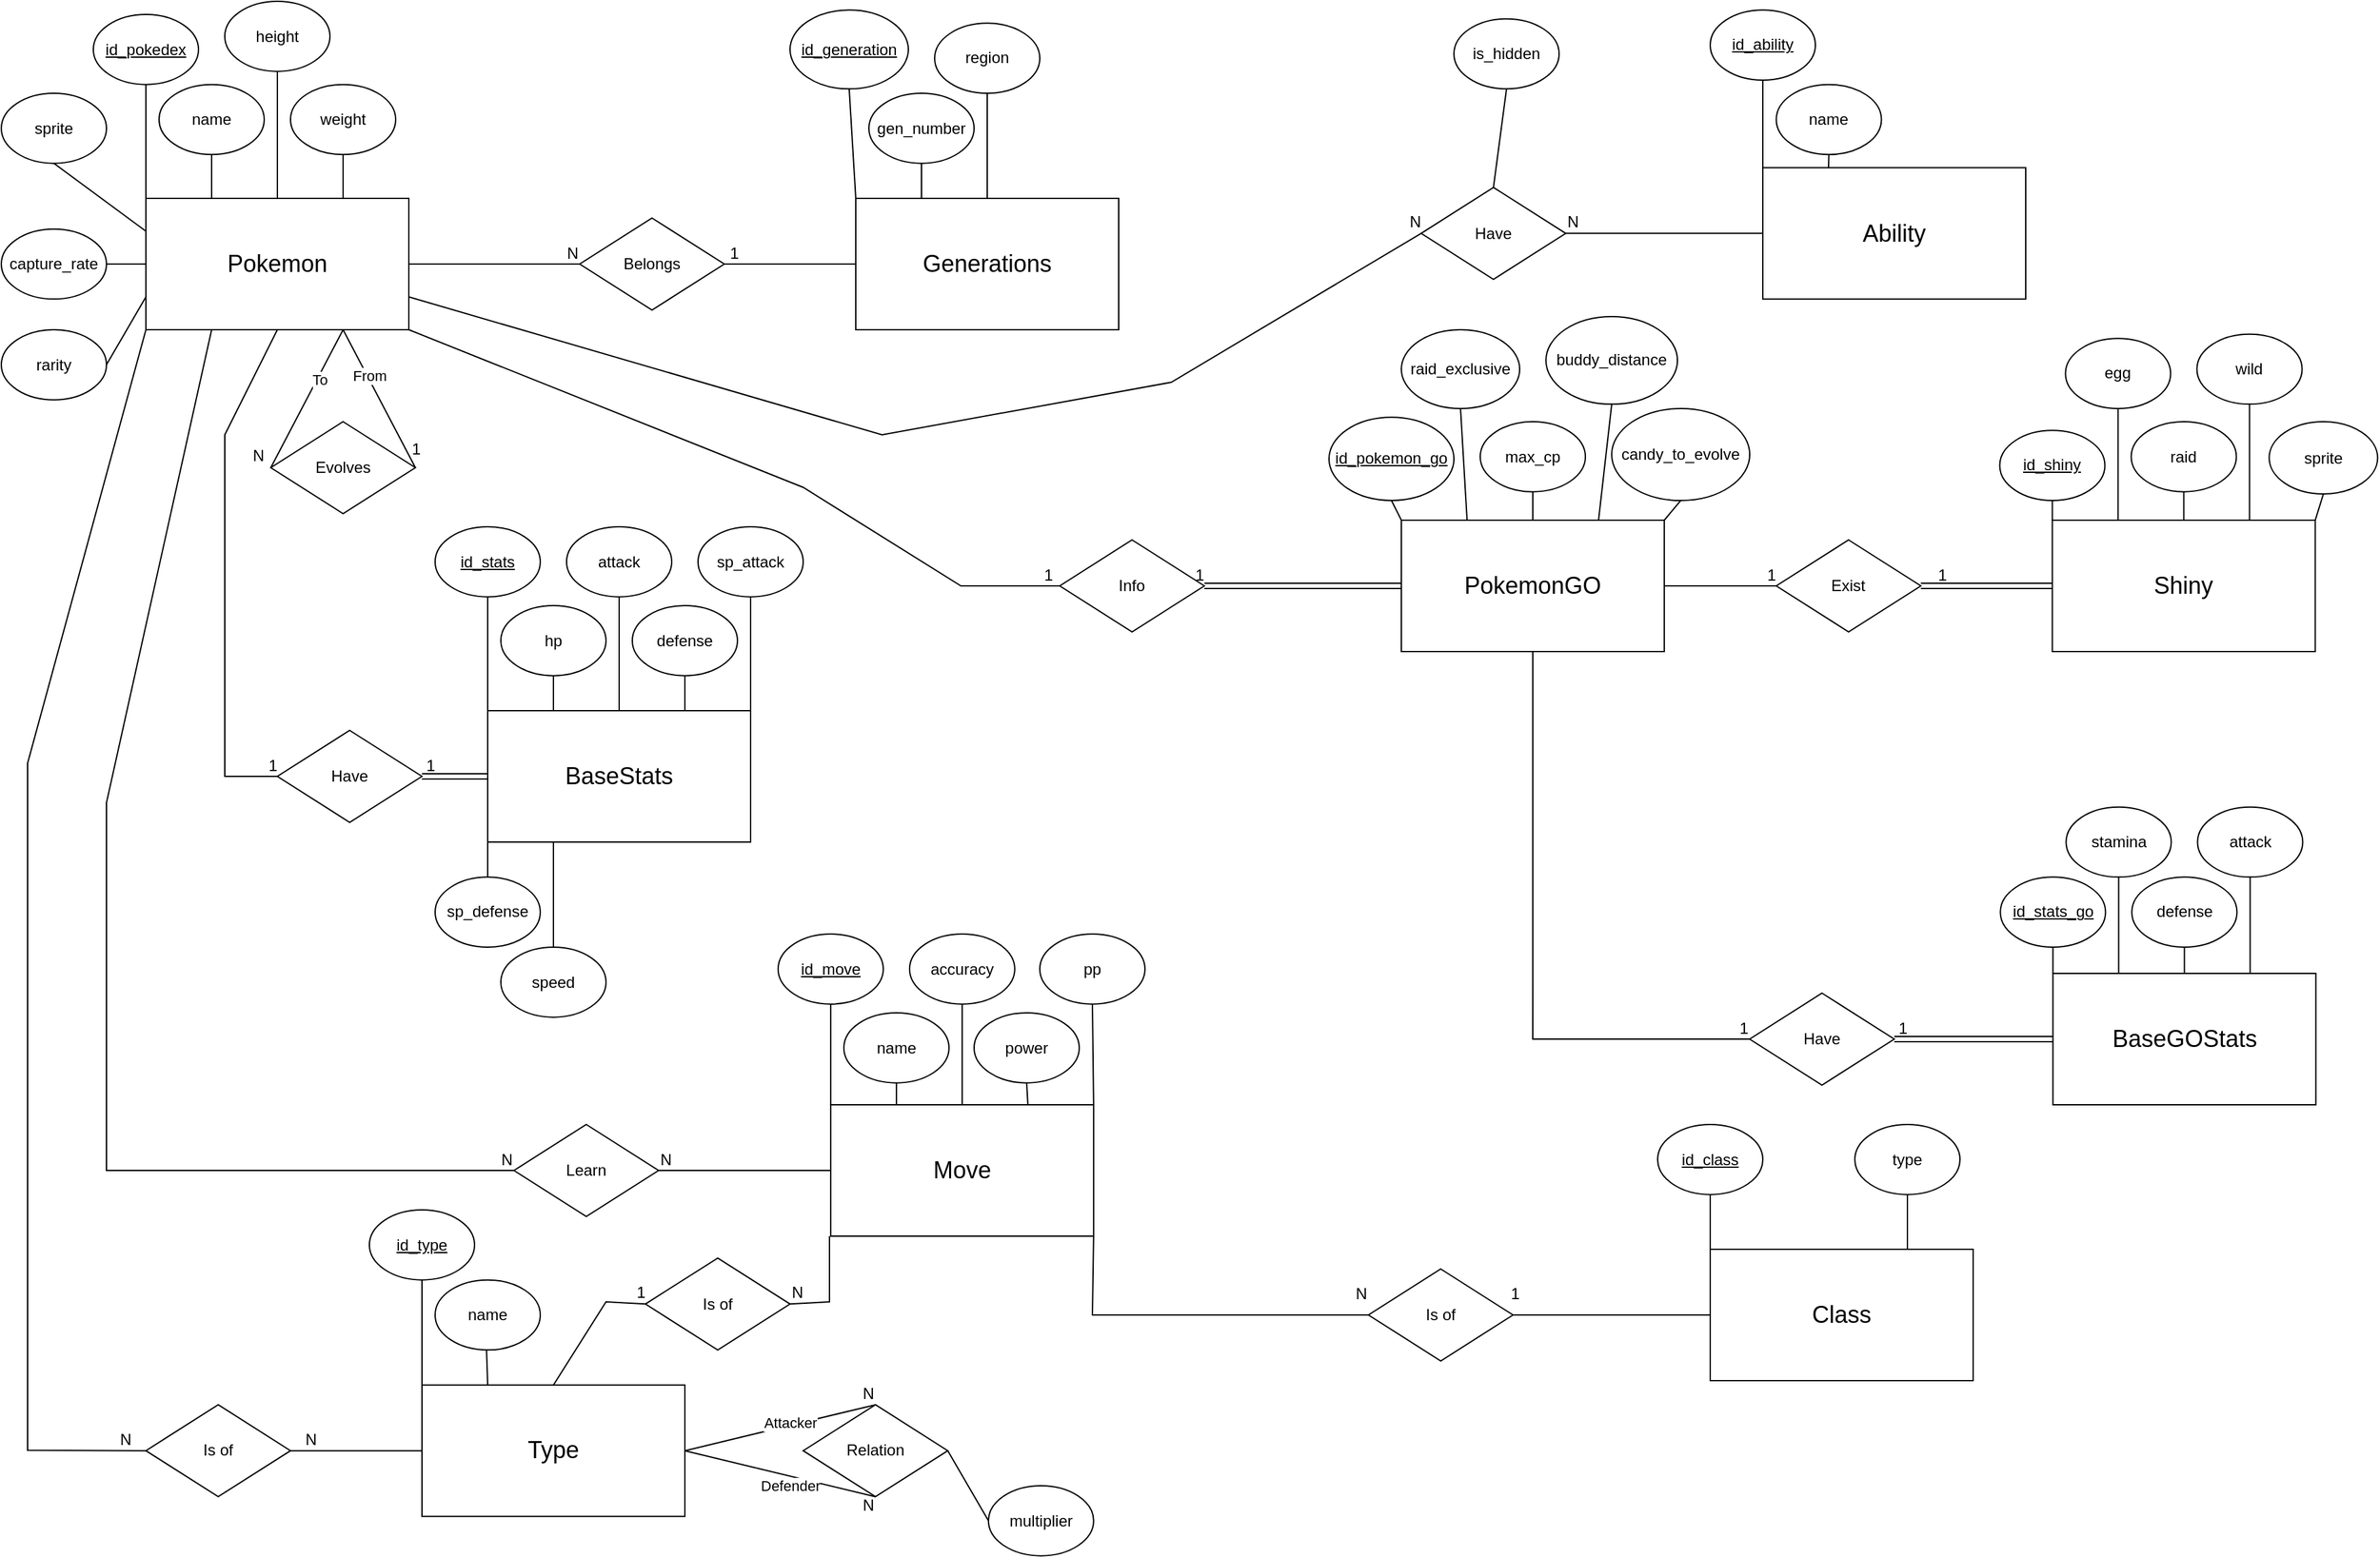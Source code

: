 <mxfile>
    <diagram id="R2lEEEUBdFMjLlhIrx00" name="Page-1">
        <mxGraphModel dx="860" dy="490" grid="1" gridSize="10" guides="1" tooltips="1" connect="1" arrows="1" fold="1" page="1" pageScale="1" pageWidth="1920" pageHeight="1200" math="0" shadow="0" extFonts="Permanent Marker^https://fonts.googleapis.com/css?family=Permanent+Marker">
            <root>
                <mxCell id="0"/>
                <mxCell id="1" parent="0"/>
                <mxCell id="UgMfafSLkVDqZi9sD24F-9" value="&lt;font style=&quot;font-size: 18px;&quot;&gt;Pokemon&lt;/font&gt;" style="rounded=0;whiteSpace=wrap;html=1;" parent="1" vertex="1">
                    <mxGeometry x="130" y="160" width="200" height="100" as="geometry"/>
                </mxCell>
                <mxCell id="UgMfafSLkVDqZi9sD24F-11" value="&lt;font style=&quot;font-size: 12px;&quot;&gt;&lt;u style=&quot;&quot;&gt;id_pokedex&lt;/u&gt;&lt;/font&gt;" style="ellipse;whiteSpace=wrap;html=1;" parent="1" vertex="1">
                    <mxGeometry x="90" y="20" width="80" height="53.33" as="geometry"/>
                </mxCell>
                <mxCell id="UgMfafSLkVDqZi9sD24F-12" value="" style="endArrow=none;html=1;rounded=0;entryX=0.5;entryY=1;entryDx=0;entryDy=0;exitX=0;exitY=0;exitDx=0;exitDy=0;" parent="1" source="UgMfafSLkVDqZi9sD24F-9" target="UgMfafSLkVDqZi9sD24F-11" edge="1">
                    <mxGeometry width="50" height="50" relative="1" as="geometry">
                        <mxPoint x="660" y="250" as="sourcePoint"/>
                        <mxPoint x="710" y="200" as="targetPoint"/>
                    </mxGeometry>
                </mxCell>
                <mxCell id="UgMfafSLkVDqZi9sD24F-13" value="&lt;font style=&quot;font-size: 12px;&quot;&gt;name&lt;/font&gt;" style="ellipse;whiteSpace=wrap;html=1;" parent="1" vertex="1">
                    <mxGeometry x="140" y="73.33" width="80" height="53.33" as="geometry"/>
                </mxCell>
                <mxCell id="UgMfafSLkVDqZi9sD24F-15" value="" style="endArrow=none;html=1;rounded=0;entryX=0.5;entryY=1;entryDx=0;entryDy=0;exitX=0.25;exitY=0;exitDx=0;exitDy=0;" parent="1" source="UgMfafSLkVDqZi9sD24F-9" target="UgMfafSLkVDqZi9sD24F-13" edge="1">
                    <mxGeometry width="50" height="50" relative="1" as="geometry">
                        <mxPoint x="660" y="270" as="sourcePoint"/>
                        <mxPoint x="710" y="220" as="targetPoint"/>
                    </mxGeometry>
                </mxCell>
                <mxCell id="UgMfafSLkVDqZi9sD24F-16" value="&lt;font style=&quot;font-size: 12px;&quot;&gt;height&lt;br&gt;&lt;/font&gt;" style="ellipse;whiteSpace=wrap;html=1;" parent="1" vertex="1">
                    <mxGeometry x="190" y="10" width="80" height="53.33" as="geometry"/>
                </mxCell>
                <mxCell id="UgMfafSLkVDqZi9sD24F-17" value="" style="endArrow=none;html=1;rounded=0;entryX=0.5;entryY=1;entryDx=0;entryDy=0;exitX=0.5;exitY=0;exitDx=0;exitDy=0;" parent="1" source="UgMfafSLkVDqZi9sD24F-9" target="UgMfafSLkVDqZi9sD24F-16" edge="1">
                    <mxGeometry width="50" height="50" relative="1" as="geometry">
                        <mxPoint x="660" y="270" as="sourcePoint"/>
                        <mxPoint x="710" y="220" as="targetPoint"/>
                    </mxGeometry>
                </mxCell>
                <mxCell id="UgMfafSLkVDqZi9sD24F-18" value="&lt;font style=&quot;font-size: 12px;&quot;&gt;weight&lt;br&gt;&lt;/font&gt;" style="ellipse;whiteSpace=wrap;html=1;" parent="1" vertex="1">
                    <mxGeometry x="240" y="73.33" width="80" height="53.33" as="geometry"/>
                </mxCell>
                <mxCell id="UgMfafSLkVDqZi9sD24F-19" value="" style="endArrow=none;html=1;rounded=0;entryX=0.5;entryY=1;entryDx=0;entryDy=0;exitX=0.75;exitY=0;exitDx=0;exitDy=0;" parent="1" source="UgMfafSLkVDqZi9sD24F-9" target="UgMfafSLkVDqZi9sD24F-18" edge="1">
                    <mxGeometry width="50" height="50" relative="1" as="geometry">
                        <mxPoint x="660" y="270" as="sourcePoint"/>
                        <mxPoint x="710" y="220" as="targetPoint"/>
                    </mxGeometry>
                </mxCell>
                <mxCell id="UgMfafSLkVDqZi9sD24F-20" value="&lt;font style=&quot;font-size: 12px;&quot;&gt;sprite&lt;br&gt;&lt;/font&gt;" style="ellipse;whiteSpace=wrap;html=1;" parent="1" vertex="1">
                    <mxGeometry x="20" y="80.0" width="80" height="53.33" as="geometry"/>
                </mxCell>
                <mxCell id="UgMfafSLkVDqZi9sD24F-21" value="" style="endArrow=none;html=1;rounded=0;entryX=0.5;entryY=1;entryDx=0;entryDy=0;exitX=0;exitY=0.25;exitDx=0;exitDy=0;" parent="1" source="UgMfafSLkVDqZi9sD24F-9" target="UgMfafSLkVDqZi9sD24F-20" edge="1">
                    <mxGeometry width="50" height="50" relative="1" as="geometry">
                        <mxPoint x="660" y="270" as="sourcePoint"/>
                        <mxPoint x="710" y="220" as="targetPoint"/>
                    </mxGeometry>
                </mxCell>
                <mxCell id="UgMfafSLkVDqZi9sD24F-22" value="&lt;font style=&quot;font-size: 12px;&quot;&gt;capture_rate&lt;br&gt;&lt;/font&gt;" style="ellipse;whiteSpace=wrap;html=1;" parent="1" vertex="1">
                    <mxGeometry x="20" y="183.34" width="80" height="53.33" as="geometry"/>
                </mxCell>
                <mxCell id="UgMfafSLkVDqZi9sD24F-23" value="" style="endArrow=none;html=1;rounded=0;entryX=1;entryY=0.5;entryDx=0;entryDy=0;exitX=0;exitY=0.5;exitDx=0;exitDy=0;" parent="1" source="UgMfafSLkVDqZi9sD24F-9" target="UgMfafSLkVDqZi9sD24F-22" edge="1">
                    <mxGeometry width="50" height="50" relative="1" as="geometry">
                        <mxPoint x="660" y="270" as="sourcePoint"/>
                        <mxPoint x="50" y="210" as="targetPoint"/>
                    </mxGeometry>
                </mxCell>
                <mxCell id="UgMfafSLkVDqZi9sD24F-24" value="Evolves" style="rhombus;whiteSpace=wrap;html=1;" parent="1" vertex="1">
                    <mxGeometry x="225" y="330" width="110" height="70" as="geometry"/>
                </mxCell>
                <mxCell id="UgMfafSLkVDqZi9sD24F-36" value="&lt;font style=&quot;font-size: 12px;&quot;&gt;rarity&lt;br&gt;&lt;/font&gt;" style="ellipse;whiteSpace=wrap;html=1;" parent="1" vertex="1">
                    <mxGeometry x="20" y="260.01" width="80" height="53.33" as="geometry"/>
                </mxCell>
                <mxCell id="15" value="&lt;font style=&quot;font-size: 18px;&quot;&gt;Generations&lt;/font&gt;" style="rounded=0;whiteSpace=wrap;html=1;" parent="1" vertex="1">
                    <mxGeometry x="670" y="160.01" width="200" height="100" as="geometry"/>
                </mxCell>
                <mxCell id="18" value="&lt;font style=&quot;font-size: 12px;&quot;&gt;&lt;u&gt;id_generation&lt;/u&gt;&lt;br&gt;&lt;/font&gt;" style="ellipse;whiteSpace=wrap;html=1;" parent="1" vertex="1">
                    <mxGeometry x="620" y="16.66" width="90" height="60" as="geometry"/>
                </mxCell>
                <mxCell id="19" value="" style="endArrow=none;html=1;entryX=0.5;entryY=1;entryDx=0;entryDy=0;exitX=0;exitY=0;exitDx=0;exitDy=0;" parent="1" source="15" target="18" edge="1">
                    <mxGeometry width="50" height="50" relative="1" as="geometry">
                        <mxPoint x="1060" y="140" as="sourcePoint"/>
                        <mxPoint x="930" y="360" as="targetPoint"/>
                    </mxGeometry>
                </mxCell>
                <mxCell id="20" value="&lt;font style=&quot;font-size: 12px;&quot;&gt;gen_number&lt;br&gt;&lt;/font&gt;" style="ellipse;whiteSpace=wrap;html=1;" parent="1" vertex="1">
                    <mxGeometry x="680" y="80.0" width="80" height="53.33" as="geometry"/>
                </mxCell>
                <mxCell id="21" value="" style="endArrow=none;html=1;entryX=0.5;entryY=1;entryDx=0;entryDy=0;exitX=0.25;exitY=0;exitDx=0;exitDy=0;" parent="1" source="15" target="20" edge="1">
                    <mxGeometry width="50" height="50" relative="1" as="geometry">
                        <mxPoint x="700" y="290" as="sourcePoint"/>
                        <mxPoint x="750" y="240" as="targetPoint"/>
                    </mxGeometry>
                </mxCell>
                <mxCell id="22" value="" style="endArrow=none;html=1;entryX=0;entryY=0.75;entryDx=0;entryDy=0;exitX=1;exitY=0.5;exitDx=0;exitDy=0;" parent="1" source="UgMfafSLkVDqZi9sD24F-36" target="UgMfafSLkVDqZi9sD24F-9" edge="1">
                    <mxGeometry width="50" height="50" relative="1" as="geometry">
                        <mxPoint x="580" y="300" as="sourcePoint"/>
                        <mxPoint x="630" y="250" as="targetPoint"/>
                    </mxGeometry>
                </mxCell>
                <mxCell id="26" value="Belongs" style="rhombus;whiteSpace=wrap;html=1;" parent="1" vertex="1">
                    <mxGeometry x="460" y="175.0" width="110" height="70" as="geometry"/>
                </mxCell>
                <mxCell id="36" value="&lt;font style=&quot;font-size: 12px;&quot;&gt;region&lt;br&gt;&lt;/font&gt;" style="ellipse;whiteSpace=wrap;html=1;" parent="1" vertex="1">
                    <mxGeometry x="730" y="26.67" width="80" height="53.33" as="geometry"/>
                </mxCell>
                <mxCell id="37" value="" style="endArrow=none;html=1;entryX=0.5;entryY=1;entryDx=0;entryDy=0;exitX=0.5;exitY=0;exitDx=0;exitDy=0;" parent="1" source="15" target="36" edge="1">
                    <mxGeometry width="50" height="50" relative="1" as="geometry">
                        <mxPoint x="810" y="340" as="sourcePoint"/>
                        <mxPoint x="860" y="290" as="targetPoint"/>
                    </mxGeometry>
                </mxCell>
                <mxCell id="45" value="&lt;span style=&quot;font-size: 18px;&quot;&gt;BaseStats&lt;/span&gt;" style="rounded=0;whiteSpace=wrap;html=1;" parent="1" vertex="1">
                    <mxGeometry x="390" y="550" width="200" height="100" as="geometry"/>
                </mxCell>
                <mxCell id="46" value="Have" style="rhombus;whiteSpace=wrap;html=1;" parent="1" vertex="1">
                    <mxGeometry x="230" y="565" width="110" height="70" as="geometry"/>
                </mxCell>
                <mxCell id="51" value="&lt;font style=&quot;font-size: 12px;&quot;&gt;&lt;u&gt;id_stats&lt;/u&gt;&lt;br&gt;&lt;/font&gt;" style="ellipse;whiteSpace=wrap;html=1;" parent="1" vertex="1">
                    <mxGeometry x="350" y="410" width="80" height="53.33" as="geometry"/>
                </mxCell>
                <mxCell id="52" value="" style="endArrow=none;html=1;fontSize=11;entryX=0.5;entryY=1;entryDx=0;entryDy=0;exitX=0;exitY=0;exitDx=0;exitDy=0;" parent="1" source="45" target="51" edge="1">
                    <mxGeometry width="50" height="50" relative="1" as="geometry">
                        <mxPoint x="620" y="460" as="sourcePoint"/>
                        <mxPoint x="670" y="410" as="targetPoint"/>
                    </mxGeometry>
                </mxCell>
                <mxCell id="53" value="&lt;font style=&quot;font-size: 12px;&quot;&gt;hp&lt;br&gt;&lt;/font&gt;" style="ellipse;whiteSpace=wrap;html=1;" parent="1" vertex="1">
                    <mxGeometry x="400" y="470.0" width="80" height="53.33" as="geometry"/>
                </mxCell>
                <mxCell id="54" value="" style="endArrow=none;html=1;fontSize=11;entryX=0.5;entryY=1;entryDx=0;entryDy=0;exitX=0.25;exitY=0;exitDx=0;exitDy=0;" parent="1" source="45" target="53" edge="1">
                    <mxGeometry width="50" height="50" relative="1" as="geometry">
                        <mxPoint x="620" y="460" as="sourcePoint"/>
                        <mxPoint x="670" y="410" as="targetPoint"/>
                    </mxGeometry>
                </mxCell>
                <mxCell id="55" value="&lt;font style=&quot;font-size: 12px;&quot;&gt;attack&lt;br&gt;&lt;/font&gt;" style="ellipse;whiteSpace=wrap;html=1;" parent="1" vertex="1">
                    <mxGeometry x="450" y="410.0" width="80" height="53.33" as="geometry"/>
                </mxCell>
                <mxCell id="56" value="" style="endArrow=none;html=1;fontSize=11;entryX=0.5;entryY=1;entryDx=0;entryDy=0;exitX=0.5;exitY=0;exitDx=0;exitDy=0;" parent="1" source="45" target="55" edge="1">
                    <mxGeometry width="50" height="50" relative="1" as="geometry">
                        <mxPoint x="500" y="490.0" as="sourcePoint"/>
                        <mxPoint x="730" y="350" as="targetPoint"/>
                    </mxGeometry>
                </mxCell>
                <mxCell id="57" value="&lt;font style=&quot;font-size: 12px;&quot;&gt;defense&lt;br&gt;&lt;/font&gt;" style="ellipse;whiteSpace=wrap;html=1;" parent="1" vertex="1">
                    <mxGeometry x="500" y="470.0" width="80" height="53.33" as="geometry"/>
                </mxCell>
                <mxCell id="58" value="" style="endArrow=none;html=1;fontSize=11;entryX=0.5;entryY=1;entryDx=0;entryDy=0;exitX=0.75;exitY=0;exitDx=0;exitDy=0;" parent="1" source="45" target="57" edge="1">
                    <mxGeometry width="50" height="50" relative="1" as="geometry">
                        <mxPoint x="600" y="530" as="sourcePoint"/>
                        <mxPoint x="770" y="410" as="targetPoint"/>
                    </mxGeometry>
                </mxCell>
                <mxCell id="59" value="&lt;font style=&quot;font-size: 12px;&quot;&gt;sp_attack&lt;br&gt;&lt;/font&gt;" style="ellipse;whiteSpace=wrap;html=1;" parent="1" vertex="1">
                    <mxGeometry x="550" y="410.0" width="80" height="53.33" as="geometry"/>
                </mxCell>
                <mxCell id="60" value="" style="endArrow=none;html=1;fontSize=11;entryX=0.5;entryY=1;entryDx=0;entryDy=0;exitX=1;exitY=0;exitDx=0;exitDy=0;" parent="1" source="45" target="59" edge="1">
                    <mxGeometry width="50" height="50" relative="1" as="geometry">
                        <mxPoint x="620" y="500" as="sourcePoint"/>
                        <mxPoint x="850" y="360" as="targetPoint"/>
                    </mxGeometry>
                </mxCell>
                <mxCell id="61" value="&lt;font style=&quot;font-size: 12px;&quot;&gt;sp_defense&lt;br&gt;&lt;/font&gt;" style="ellipse;whiteSpace=wrap;html=1;" parent="1" vertex="1">
                    <mxGeometry x="350" y="676.67" width="80" height="53.33" as="geometry"/>
                </mxCell>
                <mxCell id="62" value="" style="endArrow=none;html=1;fontSize=11;entryX=0.5;entryY=0;entryDx=0;entryDy=0;exitX=0;exitY=1;exitDx=0;exitDy=0;" parent="1" source="45" target="61" edge="1">
                    <mxGeometry width="50" height="50" relative="1" as="geometry">
                        <mxPoint x="420" y="800" as="sourcePoint"/>
                        <mxPoint x="650" y="660" as="targetPoint"/>
                    </mxGeometry>
                </mxCell>
                <mxCell id="65" value="&lt;font style=&quot;font-size: 12px;&quot;&gt;speed&lt;br&gt;&lt;/font&gt;" style="ellipse;whiteSpace=wrap;html=1;" parent="1" vertex="1">
                    <mxGeometry x="400" y="730" width="80" height="53.33" as="geometry"/>
                </mxCell>
                <mxCell id="66" value="" style="endArrow=none;html=1;fontSize=11;entryX=0.5;entryY=0;entryDx=0;entryDy=0;exitX=0.25;exitY=1;exitDx=0;exitDy=0;" parent="1" source="45" target="65" edge="1">
                    <mxGeometry width="50" height="50" relative="1" as="geometry">
                        <mxPoint x="470" y="710" as="sourcePoint"/>
                        <mxPoint x="730" y="720" as="targetPoint"/>
                    </mxGeometry>
                </mxCell>
                <mxCell id="67" value="&lt;span style=&quot;font-size: 18px;&quot;&gt;Type&lt;/span&gt;" style="rounded=0;whiteSpace=wrap;html=1;" parent="1" vertex="1">
                    <mxGeometry x="340" y="1063.33" width="200" height="100" as="geometry"/>
                </mxCell>
                <mxCell id="70" value="Is of" style="rhombus;whiteSpace=wrap;html=1;" parent="1" vertex="1">
                    <mxGeometry x="130" y="1078.33" width="110" height="70" as="geometry"/>
                </mxCell>
                <mxCell id="74" value="&lt;font style=&quot;font-size: 12px;&quot;&gt;&lt;u&gt;id_type&lt;/u&gt;&lt;br&gt;&lt;/font&gt;" style="ellipse;whiteSpace=wrap;html=1;" parent="1" vertex="1">
                    <mxGeometry x="300" y="930" width="80" height="53.33" as="geometry"/>
                </mxCell>
                <mxCell id="75" value="" style="endArrow=none;html=1;fontSize=11;entryX=0.5;entryY=1;entryDx=0;entryDy=0;exitX=0;exitY=0;exitDx=0;exitDy=0;" parent="1" source="67" target="74" edge="1">
                    <mxGeometry width="50" height="50" relative="1" as="geometry">
                        <mxPoint x="340" y="1033.33" as="sourcePoint"/>
                        <mxPoint x="639.13" y="923.33" as="targetPoint"/>
                    </mxGeometry>
                </mxCell>
                <mxCell id="76" value="" style="endArrow=none;html=1;fontSize=11;entryX=0.489;entryY=1;entryDx=0;entryDy=0;entryPerimeter=0;exitX=0.25;exitY=0;exitDx=0;exitDy=0;" parent="1" source="67" target="77" edge="1">
                    <mxGeometry width="50" height="50" relative="1" as="geometry">
                        <mxPoint x="480" y="1053.33" as="sourcePoint"/>
                        <mxPoint x="409.13" y="1036.66" as="targetPoint"/>
                    </mxGeometry>
                </mxCell>
                <mxCell id="77" value="&lt;font style=&quot;font-size: 12px;&quot;&gt;name&lt;br&gt;&lt;/font&gt;" style="ellipse;whiteSpace=wrap;html=1;" parent="1" vertex="1">
                    <mxGeometry x="350" y="983.33" width="80" height="53.33" as="geometry"/>
                </mxCell>
                <mxCell id="78" value="Have" style="rhombus;whiteSpace=wrap;html=1;" parent="1" vertex="1">
                    <mxGeometry x="1100.09" y="151.67" width="110" height="70" as="geometry"/>
                </mxCell>
                <mxCell id="79" value="&lt;span style=&quot;font-size: 18px;&quot;&gt;Ability&lt;/span&gt;" style="rounded=0;whiteSpace=wrap;html=1;" parent="1" vertex="1">
                    <mxGeometry x="1360" y="136.67" width="200" height="100" as="geometry"/>
                </mxCell>
                <mxCell id="88" value="&lt;font style=&quot;font-size: 12px;&quot;&gt;&lt;u&gt;id_ability&lt;/u&gt;&lt;br&gt;&lt;/font&gt;" style="ellipse;whiteSpace=wrap;html=1;" parent="1" vertex="1">
                    <mxGeometry x="1320" y="16.66" width="80" height="53.33" as="geometry"/>
                </mxCell>
                <mxCell id="89" value="" style="endArrow=none;html=1;fontSize=11;entryX=0.5;entryY=1;entryDx=0;entryDy=0;exitX=0;exitY=0;exitDx=0;exitDy=0;" parent="1" source="79" target="88" edge="1">
                    <mxGeometry width="50" height="50" relative="1" as="geometry">
                        <mxPoint x="1450.09" y="131.67" as="sourcePoint"/>
                        <mxPoint x="1730.09" y="-8.33" as="targetPoint"/>
                    </mxGeometry>
                </mxCell>
                <mxCell id="90" value="&lt;font style=&quot;font-size: 12px;&quot;&gt;name&lt;br&gt;&lt;/font&gt;" style="ellipse;whiteSpace=wrap;html=1;" parent="1" vertex="1">
                    <mxGeometry x="1370.24" y="73.33" width="80" height="53.33" as="geometry"/>
                </mxCell>
                <mxCell id="91" value="" style="endArrow=none;html=1;fontSize=11;entryX=0.5;entryY=1;entryDx=0;entryDy=0;exitX=0.25;exitY=0;exitDx=0;exitDy=0;" parent="1" source="79" target="90" edge="1">
                    <mxGeometry width="50" height="50" relative="1" as="geometry">
                        <mxPoint x="1500.09" y="131.67" as="sourcePoint"/>
                        <mxPoint x="1730.09" y="-8.33" as="targetPoint"/>
                    </mxGeometry>
                </mxCell>
                <mxCell id="92" value="&lt;font style=&quot;font-size: 18px;&quot;&gt;Move&lt;/font&gt;" style="rounded=0;whiteSpace=wrap;html=1;" parent="1" vertex="1">
                    <mxGeometry x="650.93" y="850" width="200" height="100" as="geometry"/>
                </mxCell>
                <mxCell id="93" value="Learn" style="rhombus;whiteSpace=wrap;html=1;" parent="1" vertex="1">
                    <mxGeometry x="410.0" y="865" width="110" height="70" as="geometry"/>
                </mxCell>
                <mxCell id="98" value="&lt;font style=&quot;font-size: 12px;&quot;&gt;&lt;u&gt;id_move&lt;/u&gt;&lt;br&gt;&lt;/font&gt;" style="ellipse;whiteSpace=wrap;html=1;" parent="1" vertex="1">
                    <mxGeometry x="610.93" y="720" width="80" height="53.33" as="geometry"/>
                </mxCell>
                <mxCell id="99" value="" style="endArrow=none;html=1;entryX=0.5;entryY=1;entryDx=0;entryDy=0;exitX=0;exitY=0;exitDx=0;exitDy=0;" parent="1" source="92" target="98" edge="1">
                    <mxGeometry width="50" height="50" relative="1" as="geometry">
                        <mxPoint x="650.93" y="840" as="sourcePoint"/>
                        <mxPoint x="660.93" y="1050" as="targetPoint"/>
                    </mxGeometry>
                </mxCell>
                <mxCell id="100" value="&lt;font style=&quot;font-size: 12px;&quot;&gt;name&lt;br&gt;&lt;/font&gt;" style="ellipse;whiteSpace=wrap;html=1;" parent="1" vertex="1">
                    <mxGeometry x="660.93" y="780" width="80" height="53.33" as="geometry"/>
                </mxCell>
                <mxCell id="101" value="" style="endArrow=none;html=1;entryX=0.5;entryY=1;entryDx=0;entryDy=0;exitX=0.25;exitY=0;exitDx=0;exitDy=0;" parent="1" source="92" target="100" edge="1">
                    <mxGeometry width="50" height="50" relative="1" as="geometry">
                        <mxPoint x="700.93" y="840.01" as="sourcePoint"/>
                        <mxPoint x="660.93" y="1050" as="targetPoint"/>
                    </mxGeometry>
                </mxCell>
                <mxCell id="102" value="&lt;font style=&quot;font-size: 12px;&quot;&gt;accuracy&lt;br&gt;&lt;/font&gt;" style="ellipse;whiteSpace=wrap;html=1;" parent="1" vertex="1">
                    <mxGeometry x="710.93" y="720" width="80" height="53.33" as="geometry"/>
                </mxCell>
                <mxCell id="103" value="" style="endArrow=none;html=1;entryX=0.5;entryY=1;entryDx=0;entryDy=0;exitX=0.5;exitY=0;exitDx=0;exitDy=0;" parent="1" source="92" target="102" edge="1">
                    <mxGeometry width="50" height="50" relative="1" as="geometry">
                        <mxPoint x="780.93" y="800.01" as="sourcePoint"/>
                        <mxPoint x="740.93" y="1010" as="targetPoint"/>
                    </mxGeometry>
                </mxCell>
                <mxCell id="106" value="&lt;font style=&quot;font-size: 12px;&quot;&gt;power&lt;br&gt;&lt;/font&gt;" style="ellipse;whiteSpace=wrap;html=1;" parent="1" vertex="1">
                    <mxGeometry x="760" y="780" width="80" height="53.33" as="geometry"/>
                </mxCell>
                <mxCell id="107" value="" style="endArrow=none;html=1;entryX=0.5;entryY=1;entryDx=0;entryDy=0;exitX=0.75;exitY=0;exitDx=0;exitDy=0;" parent="1" source="92" target="106" edge="1">
                    <mxGeometry width="50" height="50" relative="1" as="geometry">
                        <mxPoint x="910.93" y="850.0" as="sourcePoint"/>
                        <mxPoint x="870.93" y="1059.99" as="targetPoint"/>
                    </mxGeometry>
                </mxCell>
                <mxCell id="108" value="&lt;font style=&quot;font-size: 12px;&quot;&gt;pp&lt;br&gt;&lt;/font&gt;" style="ellipse;whiteSpace=wrap;html=1;" parent="1" vertex="1">
                    <mxGeometry x="810" y="720" width="80" height="53.33" as="geometry"/>
                </mxCell>
                <mxCell id="110" value="" style="endArrow=none;html=1;exitX=0.5;exitY=1;exitDx=0;exitDy=0;entryX=1;entryY=0;entryDx=0;entryDy=0;" parent="1" source="108" target="92" edge="1">
                    <mxGeometry width="50" height="50" relative="1" as="geometry">
                        <mxPoint x="660.93" y="860" as="sourcePoint"/>
                        <mxPoint x="920" y="820" as="targetPoint"/>
                    </mxGeometry>
                </mxCell>
                <mxCell id="115" value="Relation" style="rhombus;whiteSpace=wrap;html=1;" parent="1" vertex="1">
                    <mxGeometry x="630" y="1078.33" width="110" height="70" as="geometry"/>
                </mxCell>
                <mxCell id="122" value="Info" style="rhombus;whiteSpace=wrap;html=1;" parent="1" vertex="1">
                    <mxGeometry x="825.18" y="420" width="110" height="70" as="geometry"/>
                </mxCell>
                <mxCell id="124" value="&lt;font style=&quot;font-size: 18px;&quot;&gt;PokemonGO&lt;/font&gt;" style="rounded=0;whiteSpace=wrap;html=1;" parent="1" vertex="1">
                    <mxGeometry x="1085.04" y="405.0" width="200" height="100" as="geometry"/>
                </mxCell>
                <mxCell id="128" value="&lt;font style=&quot;font-size: 12px;&quot;&gt;&lt;u style=&quot;&quot;&gt;id_pokemon_go&lt;/u&gt;&lt;/font&gt;" style="ellipse;whiteSpace=wrap;html=1;" parent="1" vertex="1">
                    <mxGeometry x="1030" y="326.64" width="95.04" height="63.36" as="geometry"/>
                </mxCell>
                <mxCell id="129" value="" style="endArrow=none;html=1;rounded=0;entryX=0.5;entryY=1;entryDx=0;entryDy=0;exitX=0;exitY=0;exitDx=0;exitDy=0;" parent="1" source="124" target="128" edge="1">
                    <mxGeometry width="50" height="50" relative="1" as="geometry">
                        <mxPoint x="1085.04" y="373.34" as="sourcePoint"/>
                        <mxPoint x="1665.04" y="413.34" as="targetPoint"/>
                    </mxGeometry>
                </mxCell>
                <mxCell id="130" value="&lt;font style=&quot;font-size: 12px;&quot;&gt;raid_exclusive&lt;/font&gt;" style="ellipse;whiteSpace=wrap;html=1;" parent="1" vertex="1">
                    <mxGeometry x="1085.04" y="260.01" width="90.01" height="60" as="geometry"/>
                </mxCell>
                <mxCell id="131" value="" style="endArrow=none;html=1;rounded=0;entryX=0.5;entryY=1;entryDx=0;entryDy=0;exitX=0.25;exitY=0;exitDx=0;exitDy=0;" parent="1" source="124" target="130" edge="1">
                    <mxGeometry width="50" height="50" relative="1" as="geometry">
                        <mxPoint x="1135.04" y="373.34" as="sourcePoint"/>
                        <mxPoint x="1665.04" y="433.34" as="targetPoint"/>
                    </mxGeometry>
                </mxCell>
                <mxCell id="133" value="&lt;font style=&quot;font-size: 12px;&quot;&gt;max_cp&lt;br&gt;&lt;/font&gt;" style="ellipse;whiteSpace=wrap;html=1;" parent="1" vertex="1">
                    <mxGeometry x="1145.04" y="330.0" width="80" height="53.33" as="geometry"/>
                </mxCell>
                <mxCell id="134" value="" style="endArrow=none;html=1;entryX=0.5;entryY=1;entryDx=0;entryDy=0;exitX=0.5;exitY=0;exitDx=0;exitDy=0;" parent="1" source="124" target="133" edge="1">
                    <mxGeometry width="50" height="50" relative="1" as="geometry">
                        <mxPoint x="1125.04" y="515.83" as="sourcePoint"/>
                        <mxPoint x="1275.04" y="597.5" as="targetPoint"/>
                    </mxGeometry>
                </mxCell>
                <mxCell id="135" value="&lt;font style=&quot;font-size: 12px;&quot;&gt;candy_to_evolve&lt;br&gt;&lt;/font&gt;" style="ellipse;whiteSpace=wrap;html=1;" parent="1" vertex="1">
                    <mxGeometry x="1245.04" y="320.0" width="105.01" height="70" as="geometry"/>
                </mxCell>
                <mxCell id="136" value="" style="endArrow=none;html=1;entryX=0.5;entryY=1;entryDx=0;entryDy=0;exitX=1;exitY=0;exitDx=0;exitDy=0;" parent="1" source="124" target="135" edge="1">
                    <mxGeometry width="50" height="50" relative="1" as="geometry">
                        <mxPoint x="1465.04" y="360.0" as="sourcePoint"/>
                        <mxPoint x="1625.04" y="463.33" as="targetPoint"/>
                    </mxGeometry>
                </mxCell>
                <mxCell id="137" value="&lt;font style=&quot;font-size: 12px;&quot;&gt;buddy_distance&lt;br&gt;&lt;/font&gt;" style="ellipse;whiteSpace=wrap;html=1;" parent="1" vertex="1">
                    <mxGeometry x="1195.04" y="250.0" width="100.03" height="66.68" as="geometry"/>
                </mxCell>
                <mxCell id="139" value="" style="endArrow=none;html=1;exitX=0.75;exitY=0;exitDx=0;exitDy=0;entryX=0.5;entryY=1;entryDx=0;entryDy=0;" parent="1" source="124" target="137" edge="1">
                    <mxGeometry width="50" height="50" relative="1" as="geometry">
                        <mxPoint x="1065.04" y="400.0" as="sourcePoint"/>
                        <mxPoint x="1115.04" y="350.0" as="targetPoint"/>
                    </mxGeometry>
                </mxCell>
                <mxCell id="140" value="Exist" style="rhombus;whiteSpace=wrap;html=1;" parent="1" vertex="1">
                    <mxGeometry x="1370.24" y="420" width="110" height="70" as="geometry"/>
                </mxCell>
                <mxCell id="142" value="&lt;font style=&quot;font-size: 18px;&quot;&gt;Shiny&lt;/font&gt;" style="rounded=0;whiteSpace=wrap;html=1;" parent="1" vertex="1">
                    <mxGeometry x="1580.24" y="405" width="200" height="100" as="geometry"/>
                </mxCell>
                <mxCell id="147" value="" style="shape=link;html=1;rounded=0;entryX=0;entryY=0.5;entryDx=0;entryDy=0;exitX=1;exitY=0.5;exitDx=0;exitDy=0;" parent="1" source="140" target="142" edge="1">
                    <mxGeometry relative="1" as="geometry">
                        <mxPoint x="1290.24" y="580" as="sourcePoint"/>
                        <mxPoint x="1450.24" y="580" as="targetPoint"/>
                    </mxGeometry>
                </mxCell>
                <mxCell id="148" value="1" style="resizable=0;html=1;align=right;verticalAlign=bottom;" parent="147" connectable="0" vertex="1">
                    <mxGeometry x="1" relative="1" as="geometry">
                        <mxPoint x="-80" as="offset"/>
                    </mxGeometry>
                </mxCell>
                <mxCell id="149" value="&lt;font style=&quot;font-size: 12px;&quot;&gt;&lt;u style=&quot;&quot;&gt;id_shiny&lt;/u&gt;&lt;/font&gt;" style="ellipse;whiteSpace=wrap;html=1;" parent="1" vertex="1">
                    <mxGeometry x="1540.24" y="336.67" width="80" height="53.33" as="geometry"/>
                </mxCell>
                <mxCell id="150" value="" style="endArrow=none;html=1;rounded=0;entryX=0.5;entryY=1;entryDx=0;entryDy=0;exitX=0;exitY=0;exitDx=0;exitDy=0;" parent="1" source="142" target="149" edge="1">
                    <mxGeometry width="50" height="50" relative="1" as="geometry">
                        <mxPoint x="1590.24" y="388.33" as="sourcePoint"/>
                        <mxPoint x="2170.24" y="396.67" as="targetPoint"/>
                    </mxGeometry>
                </mxCell>
                <mxCell id="151" value="&lt;font style=&quot;font-size: 12px;&quot;&gt;egg&lt;br&gt;&lt;/font&gt;" style="ellipse;whiteSpace=wrap;html=1;" parent="1" vertex="1">
                    <mxGeometry x="1590.24" y="266.68" width="80" height="53.33" as="geometry"/>
                </mxCell>
                <mxCell id="152" value="" style="endArrow=none;html=1;entryX=0.5;entryY=1;entryDx=0;entryDy=0;exitX=0.25;exitY=0;exitDx=0;exitDy=0;" parent="1" source="142" target="151" edge="1">
                    <mxGeometry width="50" height="50" relative="1" as="geometry">
                        <mxPoint x="1640.24" y="355" as="sourcePoint"/>
                        <mxPoint x="1730.24" y="547.5" as="targetPoint"/>
                    </mxGeometry>
                </mxCell>
                <mxCell id="153" value="&lt;font style=&quot;font-size: 12px;&quot;&gt;raid&lt;br&gt;&lt;/font&gt;" style="ellipse;whiteSpace=wrap;html=1;" parent="1" vertex="1">
                    <mxGeometry x="1640.24" y="330" width="80" height="53.33" as="geometry"/>
                </mxCell>
                <mxCell id="154" value="" style="endArrow=none;html=1;entryX=0.5;entryY=1;entryDx=0;entryDy=0;exitX=0.5;exitY=0;exitDx=0;exitDy=0;" parent="1" source="142" target="153" edge="1">
                    <mxGeometry width="50" height="50" relative="1" as="geometry">
                        <mxPoint x="1710.24" y="390" as="sourcePoint"/>
                        <mxPoint x="1800.24" y="582.5" as="targetPoint"/>
                    </mxGeometry>
                </mxCell>
                <mxCell id="155" value="&lt;font style=&quot;font-size: 12px;&quot;&gt;wild&lt;br&gt;&lt;/font&gt;" style="ellipse;whiteSpace=wrap;html=1;" parent="1" vertex="1">
                    <mxGeometry x="1690.24" y="263.35" width="80" height="53.33" as="geometry"/>
                </mxCell>
                <mxCell id="156" value="" style="endArrow=none;html=1;entryX=0.5;entryY=1;entryDx=0;entryDy=0;exitX=0.75;exitY=0;exitDx=0;exitDy=0;" parent="1" source="142" target="155" edge="1">
                    <mxGeometry width="50" height="50" relative="1" as="geometry">
                        <mxPoint x="1760.24" y="341.68" as="sourcePoint"/>
                        <mxPoint x="1850.24" y="534.18" as="targetPoint"/>
                    </mxGeometry>
                </mxCell>
                <mxCell id="157" value="" style="shape=link;html=1;rounded=0;entryX=0;entryY=0.5;entryDx=0;entryDy=0;exitX=1;exitY=0.5;exitDx=0;exitDy=0;" parent="1" source="122" target="124" edge="1">
                    <mxGeometry relative="1" as="geometry">
                        <mxPoint x="955.04" y="599.5" as="sourcePoint"/>
                        <mxPoint x="1055.04" y="599.5" as="targetPoint"/>
                    </mxGeometry>
                </mxCell>
                <mxCell id="158" value="1" style="resizable=0;html=1;align=right;verticalAlign=bottom;" parent="157" connectable="0" vertex="1">
                    <mxGeometry x="1" relative="1" as="geometry">
                        <mxPoint x="-150" as="offset"/>
                    </mxGeometry>
                </mxCell>
                <mxCell id="159" value="" style="endArrow=none;html=1;rounded=0;exitX=0;exitY=1;exitDx=0;exitDy=0;entryX=0;entryY=0.5;entryDx=0;entryDy=0;" parent="1" source="UgMfafSLkVDqZi9sD24F-9" target="70" edge="1">
                    <mxGeometry relative="1" as="geometry">
                        <mxPoint x="90" y="650" as="sourcePoint"/>
                        <mxPoint x="550" y="790" as="targetPoint"/>
                        <Array as="points">
                            <mxPoint x="40" y="590"/>
                            <mxPoint x="40" y="1113"/>
                        </Array>
                    </mxGeometry>
                </mxCell>
                <mxCell id="160" value="N" style="resizable=0;html=1;align=right;verticalAlign=bottom;" parent="159" connectable="0" vertex="1">
                    <mxGeometry x="1" relative="1" as="geometry">
                        <mxPoint x="-10" as="offset"/>
                    </mxGeometry>
                </mxCell>
                <mxCell id="163" value="" style="endArrow=none;html=1;rounded=0;exitX=1;exitY=0.5;exitDx=0;exitDy=0;entryX=0;entryY=0.5;entryDx=0;entryDy=0;" parent="1" source="70" target="67" edge="1">
                    <mxGeometry relative="1" as="geometry">
                        <mxPoint x="250" y="950" as="sourcePoint"/>
                        <mxPoint x="410" y="950" as="targetPoint"/>
                    </mxGeometry>
                </mxCell>
                <mxCell id="164" value="N" style="resizable=0;html=1;align=right;verticalAlign=bottom;" parent="163" connectable="0" vertex="1">
                    <mxGeometry x="1" relative="1" as="geometry">
                        <mxPoint x="-80" as="offset"/>
                    </mxGeometry>
                </mxCell>
                <mxCell id="166" value="" style="endArrow=none;html=1;rounded=0;exitX=1;exitY=0.5;exitDx=0;exitDy=0;entryX=0.5;entryY=0;entryDx=0;entryDy=0;" parent="1" source="67" target="115" edge="1">
                    <mxGeometry relative="1" as="geometry">
                        <mxPoint x="590" y="1090" as="sourcePoint"/>
                        <mxPoint x="630" y="1010" as="targetPoint"/>
                    </mxGeometry>
                </mxCell>
                <mxCell id="167" value="N" style="resizable=0;html=1;align=right;verticalAlign=bottom;" parent="166" connectable="0" vertex="1">
                    <mxGeometry x="1" relative="1" as="geometry"/>
                </mxCell>
                <mxCell id="169" value="Attacker" style="edgeLabel;html=1;align=center;verticalAlign=middle;resizable=0;points=[];" parent="166" vertex="1" connectable="0">
                    <mxGeometry x="0.226" relative="1" as="geometry">
                        <mxPoint x="-9" as="offset"/>
                    </mxGeometry>
                </mxCell>
                <mxCell id="170" value="" style="endArrow=none;html=1;rounded=0;exitX=1;exitY=0.5;exitDx=0;exitDy=0;entryX=0.5;entryY=1;entryDx=0;entryDy=0;" parent="1" source="67" target="115" edge="1">
                    <mxGeometry relative="1" as="geometry">
                        <mxPoint x="270" y="970" as="sourcePoint"/>
                        <mxPoint x="430" y="970" as="targetPoint"/>
                    </mxGeometry>
                </mxCell>
                <mxCell id="171" value="N" style="resizable=0;html=1;align=right;verticalAlign=bottom;" parent="170" connectable="0" vertex="1">
                    <mxGeometry x="1" relative="1" as="geometry">
                        <mxPoint y="15" as="offset"/>
                    </mxGeometry>
                </mxCell>
                <mxCell id="172" value="Defender" style="edgeLabel;html=1;align=center;verticalAlign=middle;resizable=0;points=[];" parent="170" vertex="1" connectable="0">
                    <mxGeometry x="-0.166" y="-1" relative="1" as="geometry">
                        <mxPoint x="20" y="11" as="offset"/>
                    </mxGeometry>
                </mxCell>
                <mxCell id="173" value="" style="endArrow=none;html=1;rounded=0;exitX=0;exitY=0.5;exitDx=0;exitDy=0;entryX=1;entryY=0.5;entryDx=0;entryDy=0;" parent="1" source="79" target="78" edge="1">
                    <mxGeometry relative="1" as="geometry">
                        <mxPoint x="980.09" y="301.67" as="sourcePoint"/>
                        <mxPoint x="1140.09" y="301.67" as="targetPoint"/>
                    </mxGeometry>
                </mxCell>
                <mxCell id="174" value="N" style="resizable=0;html=1;align=right;verticalAlign=bottom;" parent="173" connectable="0" vertex="1">
                    <mxGeometry x="1" relative="1" as="geometry">
                        <mxPoint x="10" as="offset"/>
                    </mxGeometry>
                </mxCell>
                <mxCell id="175" value="" style="endArrow=none;html=1;rounded=0;entryX=0;entryY=0.5;entryDx=0;entryDy=0;exitX=1;exitY=0.75;exitDx=0;exitDy=0;" parent="1" source="UgMfafSLkVDqZi9sD24F-9" target="78" edge="1">
                    <mxGeometry relative="1" as="geometry">
                        <mxPoint x="1350" y="140" as="sourcePoint"/>
                        <mxPoint x="450" y="990" as="targetPoint"/>
                        <Array as="points">
                            <mxPoint x="690" y="340"/>
                            <mxPoint x="910" y="300"/>
                        </Array>
                    </mxGeometry>
                </mxCell>
                <mxCell id="176" value="N" style="resizable=0;html=1;align=right;verticalAlign=bottom;" parent="175" connectable="0" vertex="1">
                    <mxGeometry x="1" relative="1" as="geometry"/>
                </mxCell>
                <mxCell id="177" value="" style="endArrow=none;html=1;rounded=0;exitX=0.5;exitY=1;exitDx=0;exitDy=0;entryX=0;entryY=0.5;entryDx=0;entryDy=0;" parent="1" source="UgMfafSLkVDqZi9sD24F-9" target="46" edge="1">
                    <mxGeometry relative="1" as="geometry">
                        <mxPoint x="160" y="510" as="sourcePoint"/>
                        <mxPoint x="320" y="510" as="targetPoint"/>
                        <Array as="points">
                            <mxPoint x="190" y="340"/>
                            <mxPoint x="190" y="600"/>
                        </Array>
                    </mxGeometry>
                </mxCell>
                <mxCell id="178" value="1" style="resizable=0;html=1;align=right;verticalAlign=bottom;" parent="177" connectable="0" vertex="1">
                    <mxGeometry x="1" relative="1" as="geometry"/>
                </mxCell>
                <mxCell id="182" value="" style="endArrow=none;html=1;rounded=0;exitX=1;exitY=1;exitDx=0;exitDy=0;entryX=0;entryY=0.5;entryDx=0;entryDy=0;" parent="1" source="UgMfafSLkVDqZi9sD24F-9" target="122" edge="1">
                    <mxGeometry relative="1" as="geometry">
                        <mxPoint x="880" y="420" as="sourcePoint"/>
                        <mxPoint x="640" y="420" as="targetPoint"/>
                        <Array as="points">
                            <mxPoint x="630" y="380"/>
                            <mxPoint x="750" y="455"/>
                        </Array>
                    </mxGeometry>
                </mxCell>
                <mxCell id="183" value="1" style="resizable=0;html=1;align=right;verticalAlign=bottom;" parent="182" connectable="0" vertex="1">
                    <mxGeometry x="1" relative="1" as="geometry">
                        <mxPoint x="-5" as="offset"/>
                    </mxGeometry>
                </mxCell>
                <mxCell id="184" value="" style="endArrow=none;html=1;rounded=0;exitX=1;exitY=0.5;exitDx=0;exitDy=0;entryX=0;entryY=0.5;entryDx=0;entryDy=0;" parent="1" source="124" target="140" edge="1">
                    <mxGeometry relative="1" as="geometry">
                        <mxPoint x="1344.33" y="567.81" as="sourcePoint"/>
                        <mxPoint x="1385.04" y="455.0" as="targetPoint"/>
                        <Array as="points"/>
                    </mxGeometry>
                </mxCell>
                <mxCell id="185" value="1" style="resizable=0;html=1;align=right;verticalAlign=bottom;" parent="184" connectable="0" vertex="1">
                    <mxGeometry x="1" relative="1" as="geometry">
                        <mxPoint as="offset"/>
                    </mxGeometry>
                </mxCell>
                <mxCell id="186" value="" style="endArrow=none;html=1;rounded=0;exitX=0.75;exitY=1;exitDx=0;exitDy=0;entryX=0;entryY=0.5;entryDx=0;entryDy=0;" parent="1" source="UgMfafSLkVDqZi9sD24F-9" target="UgMfafSLkVDqZi9sD24F-24" edge="1">
                    <mxGeometry relative="1" as="geometry">
                        <mxPoint x="307.5" y="455.84" as="sourcePoint"/>
                        <mxPoint x="252.5" y="560.84" as="targetPoint"/>
                        <Array as="points"/>
                    </mxGeometry>
                </mxCell>
                <mxCell id="187" value="N" style="resizable=0;html=1;align=right;verticalAlign=bottom;" parent="186" connectable="0" vertex="1">
                    <mxGeometry x="1" relative="1" as="geometry">
                        <mxPoint x="-5" as="offset"/>
                    </mxGeometry>
                </mxCell>
                <mxCell id="188" value="To" style="edgeLabel;html=1;align=center;verticalAlign=middle;resizable=0;points=[];" parent="186" vertex="1" connectable="0">
                    <mxGeometry x="-0.288" y="1" relative="1" as="geometry">
                        <mxPoint as="offset"/>
                    </mxGeometry>
                </mxCell>
                <mxCell id="189" value="" style="endArrow=none;html=1;rounded=0;exitX=0.75;exitY=1;exitDx=0;exitDy=0;entryX=1;entryY=0.5;entryDx=0;entryDy=0;" parent="1" source="UgMfafSLkVDqZi9sD24F-9" target="UgMfafSLkVDqZi9sD24F-24" edge="1">
                    <mxGeometry relative="1" as="geometry">
                        <mxPoint x="320" y="450" as="sourcePoint"/>
                        <mxPoint x="270" y="450" as="targetPoint"/>
                        <Array as="points"/>
                    </mxGeometry>
                </mxCell>
                <mxCell id="190" value="1" style="resizable=0;html=1;align=right;verticalAlign=bottom;" parent="189" connectable="0" vertex="1">
                    <mxGeometry x="1" relative="1" as="geometry">
                        <mxPoint x="5" y="-5" as="offset"/>
                    </mxGeometry>
                </mxCell>
                <mxCell id="191" value="From" style="edgeLabel;html=1;align=center;verticalAlign=middle;resizable=0;points=[];" parent="189" vertex="1" connectable="0">
                    <mxGeometry x="-0.338" relative="1" as="geometry">
                        <mxPoint x="2" as="offset"/>
                    </mxGeometry>
                </mxCell>
                <mxCell id="192" value="" style="endArrow=none;html=1;rounded=0;exitX=1;exitY=0.5;exitDx=0;exitDy=0;entryX=0;entryY=0.5;entryDx=0;entryDy=0;" parent="1" source="UgMfafSLkVDqZi9sD24F-9" target="26" edge="1">
                    <mxGeometry relative="1" as="geometry">
                        <mxPoint x="600" y="90" as="sourcePoint"/>
                        <mxPoint x="360" y="90" as="targetPoint"/>
                    </mxGeometry>
                </mxCell>
                <mxCell id="193" value="N" style="resizable=0;html=1;align=right;verticalAlign=bottom;" parent="192" connectable="0" vertex="1">
                    <mxGeometry x="1" relative="1" as="geometry">
                        <mxPoint x="-1" as="offset"/>
                    </mxGeometry>
                </mxCell>
                <mxCell id="194" value="" style="endArrow=none;html=1;rounded=0;exitX=0;exitY=0.5;exitDx=0;exitDy=0;entryX=1;entryY=0.5;entryDx=0;entryDy=0;" parent="1" source="15" target="26" edge="1">
                    <mxGeometry relative="1" as="geometry">
                        <mxPoint x="640" y="270" as="sourcePoint"/>
                        <mxPoint x="590" y="270" as="targetPoint"/>
                        <Array as="points"/>
                    </mxGeometry>
                </mxCell>
                <mxCell id="195" value="1" style="resizable=0;html=1;align=right;verticalAlign=bottom;" parent="194" connectable="0" vertex="1">
                    <mxGeometry x="1" relative="1" as="geometry">
                        <mxPoint x="11" as="offset"/>
                    </mxGeometry>
                </mxCell>
                <mxCell id="196" value="" style="endArrow=none;html=1;rounded=0;exitX=0.25;exitY=1;exitDx=0;exitDy=0;entryX=0;entryY=0.5;entryDx=0;entryDy=0;" parent="1" source="UgMfafSLkVDqZi9sD24F-9" target="93" edge="1">
                    <mxGeometry relative="1" as="geometry">
                        <mxPoint x="815.04" y="411.68" as="sourcePoint"/>
                        <mxPoint x="945.04" y="411.68" as="targetPoint"/>
                        <Array as="points">
                            <mxPoint x="100" y="620"/>
                            <mxPoint x="100" y="900"/>
                        </Array>
                    </mxGeometry>
                </mxCell>
                <mxCell id="197" value="N" style="resizable=0;html=1;align=right;verticalAlign=bottom;" parent="196" connectable="0" vertex="1">
                    <mxGeometry x="1" relative="1" as="geometry">
                        <mxPoint x="-1" as="offset"/>
                    </mxGeometry>
                </mxCell>
                <mxCell id="198" value="" style="endArrow=none;html=1;rounded=0;exitX=0;exitY=0.5;exitDx=0;exitDy=0;" parent="1" source="92" target="93" edge="1">
                    <mxGeometry relative="1" as="geometry">
                        <mxPoint x="496.6" y="1010" as="sourcePoint"/>
                        <mxPoint x="626.6" y="1010" as="targetPoint"/>
                    </mxGeometry>
                </mxCell>
                <mxCell id="199" value="N" style="resizable=0;html=1;align=right;verticalAlign=bottom;" parent="198" connectable="0" vertex="1">
                    <mxGeometry x="1" relative="1" as="geometry">
                        <mxPoint x="11" as="offset"/>
                    </mxGeometry>
                </mxCell>
                <mxCell id="203" value="&lt;font style=&quot;font-size: 12px;&quot;&gt;sprite&lt;br&gt;&lt;/font&gt;" style="ellipse;whiteSpace=wrap;html=1;" parent="1" vertex="1">
                    <mxGeometry x="1745.2" y="330" width="82.5" height="55" as="geometry"/>
                </mxCell>
                <mxCell id="204" value="" style="endArrow=none;html=1;entryX=0.5;entryY=1;entryDx=0;entryDy=0;exitX=1;exitY=0;exitDx=0;exitDy=0;" parent="1" source="142" target="203" edge="1">
                    <mxGeometry width="50" height="50" relative="1" as="geometry">
                        <mxPoint x="1805.2" y="383" as="sourcePoint"/>
                        <mxPoint x="1965.2" y="509.17" as="targetPoint"/>
                    </mxGeometry>
                </mxCell>
                <mxCell id="210" value="" style="shape=link;html=1;rounded=0;entryX=1;entryY=0.5;entryDx=0;entryDy=0;exitX=0;exitY=0.5;exitDx=0;exitDy=0;" parent="1" source="45" target="46" edge="1">
                    <mxGeometry relative="1" as="geometry">
                        <mxPoint x="740" y="580" as="sourcePoint"/>
                        <mxPoint x="900" y="580" as="targetPoint"/>
                    </mxGeometry>
                </mxCell>
                <mxCell id="211" value="1" style="resizable=0;html=1;align=right;verticalAlign=bottom;" parent="210" connectable="0" vertex="1">
                    <mxGeometry x="1" relative="1" as="geometry">
                        <mxPoint x="10" as="offset"/>
                    </mxGeometry>
                </mxCell>
                <mxCell id="214" value="&lt;font style=&quot;font-size: 18px;&quot;&gt;BaseGOStats&lt;/font&gt;" style="rounded=0;whiteSpace=wrap;html=1;" parent="1" vertex="1">
                    <mxGeometry x="1580.71" y="750.0" width="200" height="100" as="geometry"/>
                </mxCell>
                <mxCell id="215" value="Have" style="rhombus;whiteSpace=wrap;html=1;" parent="1" vertex="1">
                    <mxGeometry x="1350" y="765.0" width="110" height="70" as="geometry"/>
                </mxCell>
                <mxCell id="216" value="" style="shape=link;html=1;rounded=0;entryX=1;entryY=0.5;entryDx=0;entryDy=0;exitX=0;exitY=0.5;exitDx=0;exitDy=0;" parent="1" source="214" target="215" edge="1">
                    <mxGeometry relative="1" as="geometry">
                        <mxPoint x="1260.71" y="730.0" as="sourcePoint"/>
                        <mxPoint x="1210.71" y="730.0" as="targetPoint"/>
                    </mxGeometry>
                </mxCell>
                <mxCell id="217" value="1" style="resizable=0;html=1;align=right;verticalAlign=bottom;" parent="216" connectable="0" vertex="1">
                    <mxGeometry x="1" relative="1" as="geometry">
                        <mxPoint x="10" as="offset"/>
                    </mxGeometry>
                </mxCell>
                <mxCell id="218" value="" style="endArrow=none;html=1;rounded=0;exitX=0.5;exitY=1;exitDx=0;exitDy=0;entryX=0;entryY=0.5;entryDx=0;entryDy=0;" parent="1" source="124" target="215" edge="1">
                    <mxGeometry relative="1" as="geometry">
                        <mxPoint x="1225.04" y="670.0" as="sourcePoint"/>
                        <mxPoint x="1225.04" y="1010" as="targetPoint"/>
                        <Array as="points">
                            <mxPoint x="1185.04" y="750"/>
                            <mxPoint x="1185" y="800"/>
                        </Array>
                    </mxGeometry>
                </mxCell>
                <mxCell id="219" value="1" style="resizable=0;html=1;align=right;verticalAlign=bottom;" parent="218" connectable="0" vertex="1">
                    <mxGeometry x="1" relative="1" as="geometry"/>
                </mxCell>
                <mxCell id="224" value="&lt;font style=&quot;font-size: 12px;&quot;&gt;&lt;u style=&quot;&quot;&gt;id_stats_go&lt;/u&gt;&lt;/font&gt;" style="ellipse;whiteSpace=wrap;html=1;" parent="1" vertex="1">
                    <mxGeometry x="1540.71" y="676.67" width="80" height="53.33" as="geometry"/>
                </mxCell>
                <mxCell id="225" value="" style="endArrow=none;html=1;rounded=0;entryX=0.5;entryY=1;entryDx=0;entryDy=0;exitX=0;exitY=0;exitDx=0;exitDy=0;" parent="1" source="214" target="224" edge="1">
                    <mxGeometry width="50" height="50" relative="1" as="geometry">
                        <mxPoint x="1595.67" y="705.0" as="sourcePoint"/>
                        <mxPoint x="2185.67" y="696.67" as="targetPoint"/>
                    </mxGeometry>
                </mxCell>
                <mxCell id="226" value="&lt;font style=&quot;font-size: 12px;&quot;&gt;stamina&lt;br&gt;&lt;/font&gt;" style="ellipse;whiteSpace=wrap;html=1;" parent="1" vertex="1">
                    <mxGeometry x="1590.71" y="623.34" width="80" height="53.33" as="geometry"/>
                </mxCell>
                <mxCell id="227" value="" style="endArrow=none;html=1;entryX=0.5;entryY=1;entryDx=0;entryDy=0;exitX=0.25;exitY=0;exitDx=0;exitDy=0;" parent="1" source="214" target="226" edge="1">
                    <mxGeometry width="50" height="50" relative="1" as="geometry">
                        <mxPoint x="1715.67" y="696.67" as="sourcePoint"/>
                        <mxPoint x="1750.71" y="877.5" as="targetPoint"/>
                    </mxGeometry>
                </mxCell>
                <mxCell id="228" value="&lt;font style=&quot;font-size: 12px;&quot;&gt;defense&lt;br&gt;&lt;/font&gt;" style="ellipse;whiteSpace=wrap;html=1;" parent="1" vertex="1">
                    <mxGeometry x="1640.71" y="676.67" width="80" height="53.33" as="geometry"/>
                </mxCell>
                <mxCell id="229" value="" style="endArrow=none;html=1;entryX=0.5;entryY=1;entryDx=0;entryDy=0;exitX=0.5;exitY=0;exitDx=0;exitDy=0;" parent="1" source="214" target="228" edge="1">
                    <mxGeometry width="50" height="50" relative="1" as="geometry">
                        <mxPoint x="1640.71" y="760" as="sourcePoint"/>
                        <mxPoint x="1760.71" y="887.5" as="targetPoint"/>
                    </mxGeometry>
                </mxCell>
                <mxCell id="230" value="&lt;font style=&quot;font-size: 12px;&quot;&gt;attack&lt;br&gt;&lt;/font&gt;" style="ellipse;whiteSpace=wrap;html=1;" parent="1" vertex="1">
                    <mxGeometry x="1690.71" y="623.34" width="80" height="53.33" as="geometry"/>
                </mxCell>
                <mxCell id="231" value="" style="endArrow=none;html=1;entryX=0.5;entryY=1;entryDx=0;entryDy=0;exitX=0.75;exitY=0;exitDx=0;exitDy=0;" parent="1" source="214" target="230" edge="1">
                    <mxGeometry width="50" height="50" relative="1" as="geometry">
                        <mxPoint x="1805.67" y="760" as="sourcePoint"/>
                        <mxPoint x="1925.67" y="887.5" as="targetPoint"/>
                    </mxGeometry>
                </mxCell>
                <mxCell id="238" value="Is of" style="rhombus;whiteSpace=wrap;html=1;" parent="1" vertex="1">
                    <mxGeometry x="510" y="966.66" width="110" height="70" as="geometry"/>
                </mxCell>
                <mxCell id="239" value="" style="endArrow=none;html=1;rounded=0;exitX=0.5;exitY=0;exitDx=0;exitDy=0;entryX=0;entryY=0.5;entryDx=0;entryDy=0;" parent="1" source="67" target="238" edge="1">
                    <mxGeometry relative="1" as="geometry">
                        <mxPoint x="410" y="1020" as="sourcePoint"/>
                        <mxPoint x="570" y="1020" as="targetPoint"/>
                        <Array as="points">
                            <mxPoint x="480" y="1000"/>
                        </Array>
                    </mxGeometry>
                </mxCell>
                <mxCell id="240" value="1" style="resizable=0;html=1;align=right;verticalAlign=bottom;" parent="239" connectable="0" vertex="1">
                    <mxGeometry x="1" relative="1" as="geometry"/>
                </mxCell>
                <mxCell id="241" value="" style="endArrow=none;html=1;rounded=0;entryX=1;entryY=0.5;entryDx=0;entryDy=0;" parent="1" target="238" edge="1">
                    <mxGeometry relative="1" as="geometry">
                        <mxPoint x="650" y="950" as="sourcePoint"/>
                        <mxPoint x="610" y="960" as="targetPoint"/>
                        <Array as="points">
                            <mxPoint x="650" y="1000"/>
                        </Array>
                    </mxGeometry>
                </mxCell>
                <mxCell id="242" value="N" style="resizable=0;html=1;align=right;verticalAlign=bottom;" parent="241" connectable="0" vertex="1">
                    <mxGeometry x="1" relative="1" as="geometry">
                        <mxPoint x="10" as="offset"/>
                    </mxGeometry>
                </mxCell>
                <mxCell id="243" value="&lt;font style=&quot;font-size: 12px;&quot;&gt;is_hidden&lt;br&gt;&lt;/font&gt;" style="ellipse;whiteSpace=wrap;html=1;" parent="1" vertex="1">
                    <mxGeometry x="1125.04" y="23.33" width="80" height="53.33" as="geometry"/>
                </mxCell>
                <mxCell id="244" value="" style="endArrow=none;html=1;entryX=0.5;entryY=1;entryDx=0;entryDy=0;exitX=0.5;exitY=0;exitDx=0;exitDy=0;" parent="1" source="78" target="243" edge="1">
                    <mxGeometry width="50" height="50" relative="1" as="geometry">
                        <mxPoint x="1490" y="110" as="sourcePoint"/>
                        <mxPoint x="1560" y="266.66" as="targetPoint"/>
                    </mxGeometry>
                </mxCell>
                <mxCell id="273" value="&lt;font style=&quot;font-size: 12px;&quot;&gt;multiplier&lt;br&gt;&lt;/font&gt;" style="ellipse;whiteSpace=wrap;html=1;" parent="1" vertex="1">
                    <mxGeometry x="770.93" y="1140" width="80" height="53.33" as="geometry"/>
                </mxCell>
                <mxCell id="274" value="" style="endArrow=none;html=1;fontSize=11;exitX=0;exitY=0.5;exitDx=0;exitDy=0;entryX=1;entryY=0.5;entryDx=0;entryDy=0;" parent="1" source="273" target="115" edge="1">
                    <mxGeometry width="50" height="50" relative="1" as="geometry">
                        <mxPoint x="400" y="1073.33" as="sourcePoint"/>
                        <mxPoint x="620" y="1170" as="targetPoint"/>
                    </mxGeometry>
                </mxCell>
                <mxCell id="276" value="&lt;span style=&quot;font-size: 18px;&quot;&gt;Class&lt;/span&gt;" style="rounded=0;whiteSpace=wrap;html=1;" vertex="1" parent="1">
                    <mxGeometry x="1320" y="960" width="200" height="100" as="geometry"/>
                </mxCell>
                <mxCell id="277" value="Is of" style="rhombus;whiteSpace=wrap;html=1;" vertex="1" parent="1">
                    <mxGeometry x="1060" y="975.0" width="110" height="70" as="geometry"/>
                </mxCell>
                <mxCell id="280" value="" style="endArrow=none;html=1;rounded=0;exitX=0;exitY=0.5;exitDx=0;exitDy=0;entryX=1;entryY=0.5;entryDx=0;entryDy=0;" edge="1" parent="1" source="276" target="277">
                    <mxGeometry relative="1" as="geometry">
                        <mxPoint x="1205.04" y="525" as="sourcePoint"/>
                        <mxPoint x="1370" y="820" as="targetPoint"/>
                        <Array as="points">
                            <mxPoint x="1250" y="1010"/>
                        </Array>
                    </mxGeometry>
                </mxCell>
                <mxCell id="281" value="1" style="resizable=0;html=1;align=right;verticalAlign=bottom;" connectable="0" vertex="1" parent="280">
                    <mxGeometry x="1" relative="1" as="geometry">
                        <mxPoint x="5" y="-8" as="offset"/>
                    </mxGeometry>
                </mxCell>
                <mxCell id="286" value="" style="endArrow=none;html=1;rounded=0;entryX=0;entryY=0.5;entryDx=0;entryDy=0;exitX=1;exitY=1;exitDx=0;exitDy=0;" edge="1" parent="1" source="92" target="277">
                    <mxGeometry relative="1" as="geometry">
                        <mxPoint x="660" y="960" as="sourcePoint"/>
                        <mxPoint x="630" y="1011.66" as="targetPoint"/>
                        <Array as="points">
                            <mxPoint x="850" y="1010"/>
                        </Array>
                    </mxGeometry>
                </mxCell>
                <mxCell id="287" value="N" style="resizable=0;html=1;align=right;verticalAlign=bottom;" connectable="0" vertex="1" parent="286">
                    <mxGeometry x="1" relative="1" as="geometry">
                        <mxPoint y="-8" as="offset"/>
                    </mxGeometry>
                </mxCell>
                <mxCell id="288" value="&lt;font style=&quot;font-size: 12px;&quot;&gt;&lt;u style=&quot;&quot;&gt;id_class&lt;/u&gt;&lt;/font&gt;" style="ellipse;whiteSpace=wrap;html=1;" vertex="1" parent="1">
                    <mxGeometry x="1280" y="865.0" width="80" height="53.33" as="geometry"/>
                </mxCell>
                <mxCell id="289" value="" style="endArrow=none;html=1;rounded=0;entryX=0.5;entryY=1;entryDx=0;entryDy=0;exitX=0;exitY=0;exitDx=0;exitDy=0;" edge="1" parent="1" source="276" target="288">
                    <mxGeometry width="50" height="50" relative="1" as="geometry">
                        <mxPoint x="1590.71" y="760" as="sourcePoint"/>
                        <mxPoint x="1590.71" y="740" as="targetPoint"/>
                    </mxGeometry>
                </mxCell>
                <mxCell id="290" value="&lt;font style=&quot;font-size: 12px;&quot;&gt;type&lt;br&gt;&lt;/font&gt;" style="ellipse;whiteSpace=wrap;html=1;" vertex="1" parent="1">
                    <mxGeometry x="1430" y="865" width="80" height="53.33" as="geometry"/>
                </mxCell>
                <mxCell id="292" value="" style="endArrow=none;html=1;entryX=0.5;entryY=1;entryDx=0;entryDy=0;exitX=0.75;exitY=0;exitDx=0;exitDy=0;" edge="1" parent="1" source="276" target="290">
                    <mxGeometry width="50" height="50" relative="1" as="geometry">
                        <mxPoint x="1640.71" y="760" as="sourcePoint"/>
                        <mxPoint x="1640.71" y="686.67" as="targetPoint"/>
                    </mxGeometry>
                </mxCell>
            </root>
        </mxGraphModel>
    </diagram>
</mxfile>
